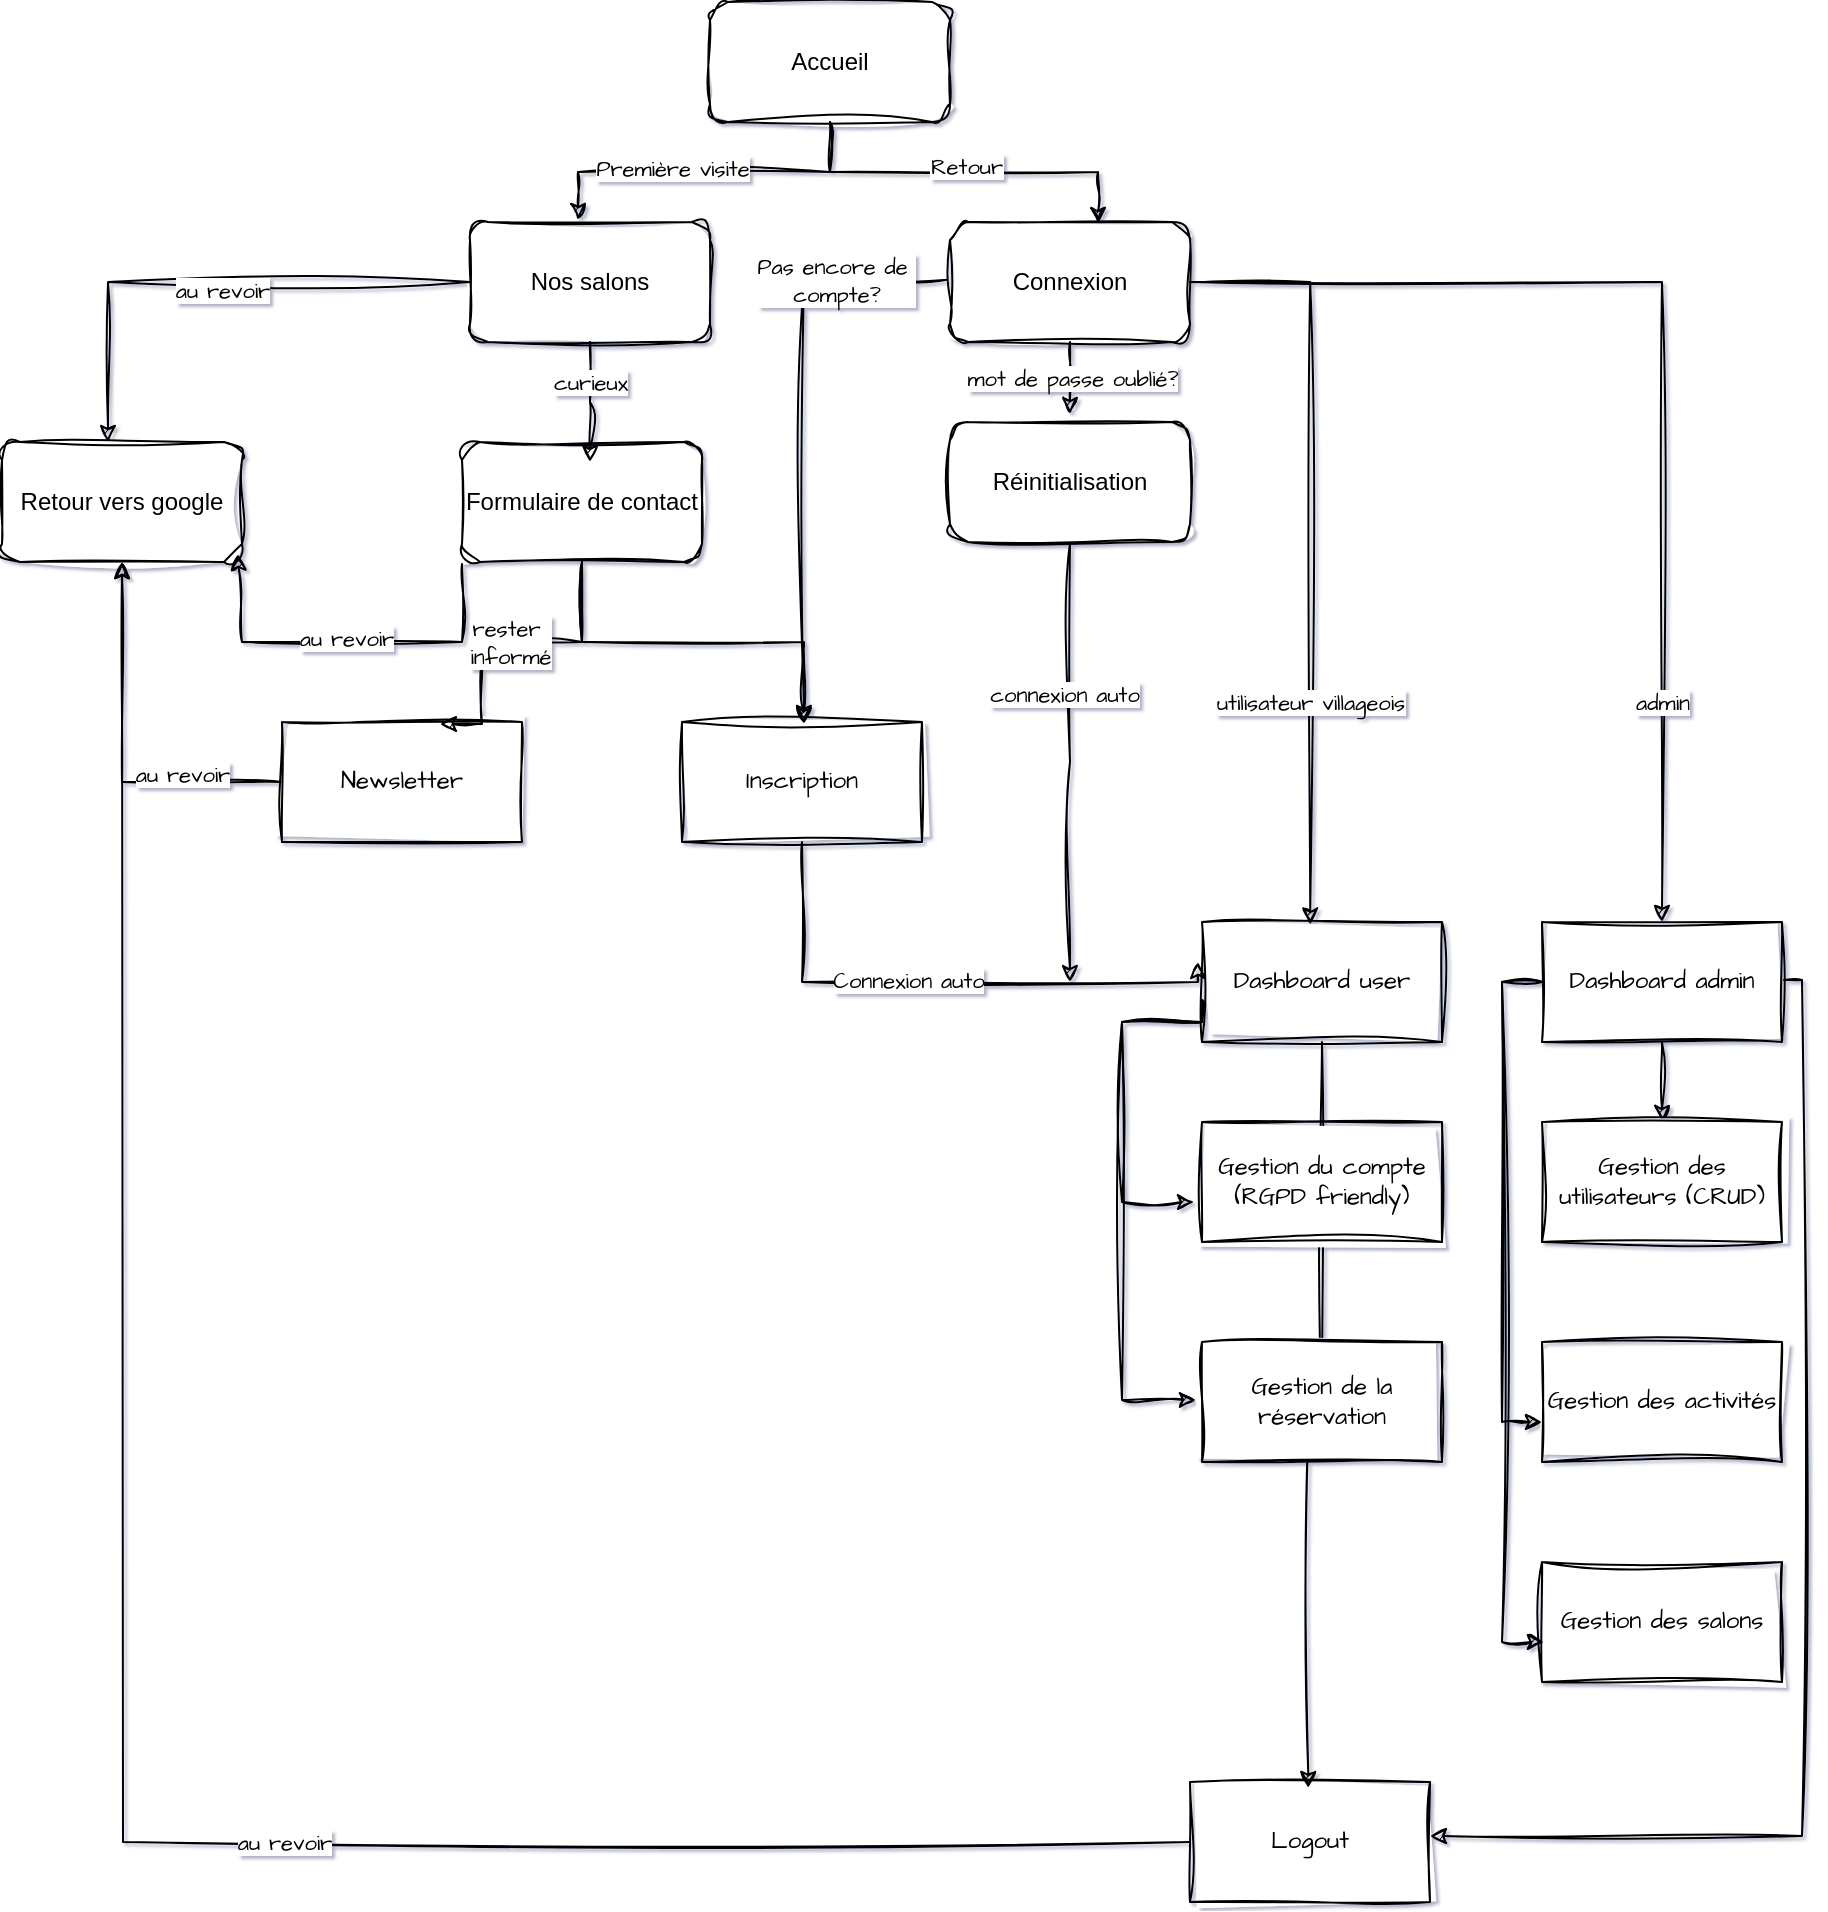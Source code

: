<mxfile version="24.7.16">
  <diagram name="Page-1" id="25-WULsB1XZn0KNz56Bq">
    <mxGraphModel dx="1687" dy="878" grid="1" gridSize="10" guides="1" tooltips="1" connect="0" arrows="1" fold="1" page="1" pageScale="1" pageWidth="827" pageHeight="1169" background="none" math="0" shadow="1">
      <root>
        <mxCell id="0" />
        <mxCell id="1" parent="0" />
        <mxCell id="tsAvfz1E_8aqhcJ4AHxw-1" value="Accueil" style="rounded=1;whiteSpace=wrap;html=1;sketch=1;curveFitting=1;jiggle=2;" vertex="1" parent="1">
          <mxGeometry x="354" y="40" width="120" height="60" as="geometry" />
        </mxCell>
        <mxCell id="tsAvfz1E_8aqhcJ4AHxw-3" value="Nos salons" style="rounded=1;whiteSpace=wrap;html=1;sketch=1;curveFitting=1;jiggle=2;" vertex="1" parent="1">
          <mxGeometry x="234" y="150" width="120" height="60" as="geometry" />
        </mxCell>
        <mxCell id="tsAvfz1E_8aqhcJ4AHxw-4" value="Connexion" style="rounded=1;whiteSpace=wrap;html=1;sketch=1;curveFitting=1;jiggle=2;" vertex="1" parent="1">
          <mxGeometry x="474" y="150" width="120" height="60" as="geometry" />
        </mxCell>
        <mxCell id="tsAvfz1E_8aqhcJ4AHxw-9" value="Retour vers google" style="rounded=1;whiteSpace=wrap;html=1;sketch=1;curveFitting=1;jiggle=2;" vertex="1" parent="1">
          <mxGeometry y="260" width="120" height="60" as="geometry" />
        </mxCell>
        <mxCell id="tsAvfz1E_8aqhcJ4AHxw-10" value="Formulaire de contact" style="rounded=1;whiteSpace=wrap;html=1;sketch=1;curveFitting=1;jiggle=2;" vertex="1" parent="1">
          <mxGeometry x="230" y="260" width="120" height="60" as="geometry" />
        </mxCell>
        <mxCell id="tsAvfz1E_8aqhcJ4AHxw-44" style="edgeStyle=orthogonalEdgeStyle;rounded=0;sketch=1;hachureGap=4;jiggle=2;curveFitting=1;orthogonalLoop=1;jettySize=auto;html=1;fontFamily=Architects Daughter;fontSource=https%3A%2F%2Ffonts.googleapis.com%2Fcss%3Ffamily%3DArchitects%2BDaughter;" edge="1" parent="1" source="tsAvfz1E_8aqhcJ4AHxw-18">
          <mxGeometry relative="1" as="geometry">
            <mxPoint x="534.0" y="530" as="targetPoint" />
          </mxGeometry>
        </mxCell>
        <mxCell id="tsAvfz1E_8aqhcJ4AHxw-85" value="connexion auto" style="edgeLabel;html=1;align=center;verticalAlign=middle;resizable=0;points=[];sketch=1;hachureGap=4;jiggle=2;curveFitting=1;fontFamily=Architects Daughter;fontSource=https%3A%2F%2Ffonts.googleapis.com%2Fcss%3Ffamily%3DArchitects%2BDaughter;" vertex="1" connectable="0" parent="tsAvfz1E_8aqhcJ4AHxw-44">
          <mxGeometry x="-0.311" y="-3" relative="1" as="geometry">
            <mxPoint as="offset" />
          </mxGeometry>
        </mxCell>
        <mxCell id="tsAvfz1E_8aqhcJ4AHxw-18" value="Réinitialisation" style="rounded=1;whiteSpace=wrap;html=1;sketch=1;curveFitting=1;jiggle=2;" vertex="1" parent="1">
          <mxGeometry x="474" y="250" width="120" height="60" as="geometry" />
        </mxCell>
        <mxCell id="tsAvfz1E_8aqhcJ4AHxw-23" value="" style="endArrow=classic;html=1;rounded=0;sketch=1;hachureGap=4;jiggle=2;curveFitting=1;fontFamily=Architects Daughter;fontSource=https%3A%2F%2Ffonts.googleapis.com%2Fcss%3Ffamily%3DArchitects%2BDaughter;entryX=0.983;entryY=0.933;entryDx=0;entryDy=0;entryPerimeter=0;" edge="1" parent="1" target="tsAvfz1E_8aqhcJ4AHxw-9">
          <mxGeometry width="50" height="50" relative="1" as="geometry">
            <mxPoint x="230" y="321" as="sourcePoint" />
            <mxPoint x="440" y="260" as="targetPoint" />
            <Array as="points">
              <mxPoint x="230" y="360" />
              <mxPoint x="120" y="360" />
            </Array>
          </mxGeometry>
        </mxCell>
        <mxCell id="tsAvfz1E_8aqhcJ4AHxw-66" value="au revoir" style="edgeLabel;html=1;align=center;verticalAlign=middle;resizable=0;points=[];sketch=1;hachureGap=4;jiggle=2;curveFitting=1;fontFamily=Architects Daughter;fontSource=https%3A%2F%2Ffonts.googleapis.com%2Fcss%3Ffamily%3DArchitects%2BDaughter;" vertex="1" connectable="0" parent="tsAvfz1E_8aqhcJ4AHxw-23">
          <mxGeometry x="0.005" y="-2" relative="1" as="geometry">
            <mxPoint as="offset" />
          </mxGeometry>
        </mxCell>
        <mxCell id="tsAvfz1E_8aqhcJ4AHxw-29" style="edgeStyle=orthogonalEdgeStyle;rounded=0;sketch=1;hachureGap=4;jiggle=2;curveFitting=1;orthogonalLoop=1;jettySize=auto;html=1;fontFamily=Architects Daughter;fontSource=https%3A%2F%2Ffonts.googleapis.com%2Fcss%3Ffamily%3DArchitects%2BDaughter;" edge="1" parent="1" source="tsAvfz1E_8aqhcJ4AHxw-27" target="tsAvfz1E_8aqhcJ4AHxw-9">
          <mxGeometry relative="1" as="geometry" />
        </mxCell>
        <mxCell id="tsAvfz1E_8aqhcJ4AHxw-72" value="au revoir" style="edgeLabel;html=1;align=center;verticalAlign=middle;resizable=0;points=[];sketch=1;hachureGap=4;jiggle=2;curveFitting=1;fontFamily=Architects Daughter;fontSource=https%3A%2F%2Ffonts.googleapis.com%2Fcss%3Ffamily%3DArchitects%2BDaughter;" vertex="1" connectable="0" parent="tsAvfz1E_8aqhcJ4AHxw-29">
          <mxGeometry x="-0.474" y="-4" relative="1" as="geometry">
            <mxPoint as="offset" />
          </mxGeometry>
        </mxCell>
        <mxCell id="tsAvfz1E_8aqhcJ4AHxw-27" value="Newsletter" style="rounded=0;whiteSpace=wrap;html=1;sketch=1;hachureGap=4;jiggle=2;curveFitting=1;fontFamily=Architects Daughter;fontSource=https%3A%2F%2Ffonts.googleapis.com%2Fcss%3Ffamily%3DArchitects%2BDaughter;" vertex="1" parent="1">
          <mxGeometry x="140" y="400" width="120" height="60" as="geometry" />
        </mxCell>
        <mxCell id="tsAvfz1E_8aqhcJ4AHxw-28" value="Inscription" style="rounded=0;whiteSpace=wrap;html=1;sketch=1;hachureGap=4;jiggle=2;curveFitting=1;fontFamily=Architects Daughter;fontSource=https%3A%2F%2Ffonts.googleapis.com%2Fcss%3Ffamily%3DArchitects%2BDaughter;" vertex="1" parent="1">
          <mxGeometry x="340" y="400" width="120" height="60" as="geometry" />
        </mxCell>
        <mxCell id="tsAvfz1E_8aqhcJ4AHxw-33" style="edgeStyle=orthogonalEdgeStyle;rounded=0;sketch=1;hachureGap=4;jiggle=2;curveFitting=1;orthogonalLoop=1;jettySize=auto;html=1;entryX=0.508;entryY=0;entryDx=0;entryDy=0;entryPerimeter=0;fontFamily=Architects Daughter;fontSource=https%3A%2F%2Ffonts.googleapis.com%2Fcss%3Ffamily%3DArchitects%2BDaughter;exitX=-0.012;exitY=0.481;exitDx=0;exitDy=0;exitPerimeter=0;" edge="1" parent="1" source="tsAvfz1E_8aqhcJ4AHxw-4" target="tsAvfz1E_8aqhcJ4AHxw-28">
          <mxGeometry relative="1" as="geometry">
            <mxPoint x="470" y="290.0" as="sourcePoint" />
          </mxGeometry>
        </mxCell>
        <mxCell id="tsAvfz1E_8aqhcJ4AHxw-61" value="Pas encore de&amp;nbsp;&lt;div&gt;compte?&lt;/div&gt;" style="edgeLabel;html=1;align=center;verticalAlign=middle;resizable=0;points=[];sketch=1;hachureGap=4;jiggle=2;curveFitting=1;fontFamily=Architects Daughter;fontSource=https%3A%2F%2Ffonts.googleapis.com%2Fcss%3Ffamily%3DArchitects%2BDaughter;" vertex="1" connectable="0" parent="tsAvfz1E_8aqhcJ4AHxw-33">
          <mxGeometry x="-0.62" relative="1" as="geometry">
            <mxPoint as="offset" />
          </mxGeometry>
        </mxCell>
        <mxCell id="tsAvfz1E_8aqhcJ4AHxw-36" value="Dashboard user" style="rounded=0;whiteSpace=wrap;html=1;sketch=1;hachureGap=4;jiggle=2;curveFitting=1;fontFamily=Architects Daughter;fontSource=https%3A%2F%2Ffonts.googleapis.com%2Fcss%3Ffamily%3DArchitects%2BDaughter;" vertex="1" parent="1">
          <mxGeometry x="600" y="500" width="120" height="60" as="geometry" />
        </mxCell>
        <mxCell id="tsAvfz1E_8aqhcJ4AHxw-37" style="edgeStyle=orthogonalEdgeStyle;rounded=0;sketch=1;hachureGap=4;jiggle=2;curveFitting=1;orthogonalLoop=1;jettySize=auto;html=1;fontFamily=Architects Daughter;fontSource=https%3A%2F%2Ffonts.googleapis.com%2Fcss%3Ffamily%3DArchitects%2BDaughter;" edge="1" parent="1" source="tsAvfz1E_8aqhcJ4AHxw-4">
          <mxGeometry relative="1" as="geometry">
            <mxPoint x="534" y="246" as="targetPoint" />
          </mxGeometry>
        </mxCell>
        <mxCell id="tsAvfz1E_8aqhcJ4AHxw-84" value="mot de passe oublié?" style="edgeLabel;html=1;align=center;verticalAlign=middle;resizable=0;points=[];sketch=1;hachureGap=4;jiggle=2;curveFitting=1;fontFamily=Architects Daughter;fontSource=https%3A%2F%2Ffonts.googleapis.com%2Fcss%3Ffamily%3DArchitects%2BDaughter;" vertex="1" connectable="0" parent="tsAvfz1E_8aqhcJ4AHxw-37">
          <mxGeometry x="-0.123" y="1" relative="1" as="geometry">
            <mxPoint y="2" as="offset" />
          </mxGeometry>
        </mxCell>
        <mxCell id="tsAvfz1E_8aqhcJ4AHxw-38" style="edgeStyle=orthogonalEdgeStyle;rounded=0;sketch=1;hachureGap=4;jiggle=2;curveFitting=1;orthogonalLoop=1;jettySize=auto;html=1;entryX=0.451;entryY=0.022;entryDx=0;entryDy=0;entryPerimeter=0;fontFamily=Architects Daughter;fontSource=https%3A%2F%2Ffonts.googleapis.com%2Fcss%3Ffamily%3DArchitects%2BDaughter;" edge="1" parent="1" source="tsAvfz1E_8aqhcJ4AHxw-4" target="tsAvfz1E_8aqhcJ4AHxw-36">
          <mxGeometry relative="1" as="geometry" />
        </mxCell>
        <mxCell id="tsAvfz1E_8aqhcJ4AHxw-82" value="utilisateur villageois" style="edgeLabel;html=1;align=center;verticalAlign=middle;resizable=0;points=[];sketch=1;hachureGap=4;jiggle=2;curveFitting=1;fontFamily=Architects Daughter;fontSource=https%3A%2F%2Ffonts.googleapis.com%2Fcss%3Ffamily%3DArchitects%2BDaughter;" vertex="1" connectable="0" parent="tsAvfz1E_8aqhcJ4AHxw-38">
          <mxGeometry x="-0.019" y="-4" relative="1" as="geometry">
            <mxPoint x="4" y="83" as="offset" />
          </mxGeometry>
        </mxCell>
        <mxCell id="tsAvfz1E_8aqhcJ4AHxw-77" style="edgeStyle=orthogonalEdgeStyle;rounded=0;sketch=1;hachureGap=4;jiggle=2;curveFitting=1;orthogonalLoop=1;jettySize=auto;html=1;fontFamily=Architects Daughter;fontSource=https%3A%2F%2Ffonts.googleapis.com%2Fcss%3Ffamily%3DArchitects%2BDaughter;" edge="1" parent="1" source="tsAvfz1E_8aqhcJ4AHxw-40" target="tsAvfz1E_8aqhcJ4AHxw-74">
          <mxGeometry relative="1" as="geometry" />
        </mxCell>
        <mxCell id="tsAvfz1E_8aqhcJ4AHxw-40" value="Dashboard admin" style="rounded=0;whiteSpace=wrap;html=1;sketch=1;hachureGap=4;jiggle=2;curveFitting=1;fontFamily=Architects Daughter;fontSource=https%3A%2F%2Ffonts.googleapis.com%2Fcss%3Ffamily%3DArchitects%2BDaughter;" vertex="1" parent="1">
          <mxGeometry x="770" y="500" width="120" height="60" as="geometry" />
        </mxCell>
        <mxCell id="tsAvfz1E_8aqhcJ4AHxw-41" style="edgeStyle=orthogonalEdgeStyle;rounded=0;sketch=1;hachureGap=4;jiggle=2;curveFitting=1;orthogonalLoop=1;jettySize=auto;html=1;entryX=0.5;entryY=0;entryDx=0;entryDy=0;entryPerimeter=0;fontFamily=Architects Daughter;fontSource=https%3A%2F%2Ffonts.googleapis.com%2Fcss%3Ffamily%3DArchitects%2BDaughter;" edge="1" parent="1" source="tsAvfz1E_8aqhcJ4AHxw-4" target="tsAvfz1E_8aqhcJ4AHxw-40">
          <mxGeometry relative="1" as="geometry" />
        </mxCell>
        <mxCell id="tsAvfz1E_8aqhcJ4AHxw-83" value="admin" style="edgeLabel;html=1;align=center;verticalAlign=middle;resizable=0;points=[];sketch=1;hachureGap=4;jiggle=2;curveFitting=1;fontFamily=Architects Daughter;fontSource=https%3A%2F%2Ffonts.googleapis.com%2Fcss%3Ffamily%3DArchitects%2BDaughter;" vertex="1" connectable="0" parent="tsAvfz1E_8aqhcJ4AHxw-41">
          <mxGeometry x="0.385" y="2" relative="1" as="geometry">
            <mxPoint x="-2" y="61" as="offset" />
          </mxGeometry>
        </mxCell>
        <mxCell id="tsAvfz1E_8aqhcJ4AHxw-49" style="edgeStyle=orthogonalEdgeStyle;rounded=0;sketch=1;hachureGap=4;jiggle=2;curveFitting=1;orthogonalLoop=1;jettySize=auto;html=1;fontFamily=Architects Daughter;fontSource=https%3A%2F%2Ffonts.googleapis.com%2Fcss%3Ffamily%3DArchitects%2BDaughter;" edge="1" parent="1" source="tsAvfz1E_8aqhcJ4AHxw-45">
          <mxGeometry relative="1" as="geometry">
            <mxPoint x="60" y="320.0" as="targetPoint" />
          </mxGeometry>
        </mxCell>
        <mxCell id="tsAvfz1E_8aqhcJ4AHxw-73" value="au revoir" style="edgeLabel;html=1;align=center;verticalAlign=middle;resizable=0;points=[];sketch=1;hachureGap=4;jiggle=2;curveFitting=1;fontFamily=Architects Daughter;fontSource=https%3A%2F%2Ffonts.googleapis.com%2Fcss%3Ffamily%3DArchitects%2BDaughter;" vertex="1" connectable="0" parent="tsAvfz1E_8aqhcJ4AHxw-49">
          <mxGeometry x="-0.227" relative="1" as="geometry">
            <mxPoint as="offset" />
          </mxGeometry>
        </mxCell>
        <mxCell id="tsAvfz1E_8aqhcJ4AHxw-45" value="Logout" style="rounded=0;whiteSpace=wrap;html=1;sketch=1;hachureGap=4;jiggle=2;curveFitting=1;fontFamily=Architects Daughter;fontSource=https%3A%2F%2Ffonts.googleapis.com%2Fcss%3Ffamily%3DArchitects%2BDaughter;" vertex="1" parent="1">
          <mxGeometry x="594" y="930" width="120" height="60" as="geometry" />
        </mxCell>
        <mxCell id="tsAvfz1E_8aqhcJ4AHxw-46" style="edgeStyle=orthogonalEdgeStyle;rounded=0;sketch=1;hachureGap=4;jiggle=2;curveFitting=1;orthogonalLoop=1;jettySize=auto;html=1;entryX=0.493;entryY=0.05;entryDx=0;entryDy=0;entryPerimeter=0;fontFamily=Architects Daughter;fontSource=https%3A%2F%2Ffonts.googleapis.com%2Fcss%3Ffamily%3DArchitects%2BDaughter;" edge="1" parent="1" source="tsAvfz1E_8aqhcJ4AHxw-36" target="tsAvfz1E_8aqhcJ4AHxw-45">
          <mxGeometry relative="1" as="geometry">
            <Array as="points">
              <mxPoint x="660" y="750" />
              <mxPoint x="653" y="750" />
            </Array>
          </mxGeometry>
        </mxCell>
        <mxCell id="tsAvfz1E_8aqhcJ4AHxw-50" value="Gestion du compte (RGPD friendly)" style="rounded=0;whiteSpace=wrap;html=1;sketch=1;hachureGap=4;jiggle=2;curveFitting=1;fontFamily=Architects Daughter;fontSource=https%3A%2F%2Ffonts.googleapis.com%2Fcss%3Ffamily%3DArchitects%2BDaughter;" vertex="1" parent="1">
          <mxGeometry x="600" y="600" width="120" height="60" as="geometry" />
        </mxCell>
        <mxCell id="tsAvfz1E_8aqhcJ4AHxw-51" value="Gestion de la réservation" style="rounded=0;whiteSpace=wrap;html=1;sketch=1;hachureGap=4;jiggle=2;curveFitting=1;fontFamily=Architects Daughter;fontSource=https%3A%2F%2Ffonts.googleapis.com%2Fcss%3Ffamily%3DArchitects%2BDaughter;" vertex="1" parent="1">
          <mxGeometry x="600" y="710" width="120" height="60" as="geometry" />
        </mxCell>
        <mxCell id="tsAvfz1E_8aqhcJ4AHxw-52" style="edgeStyle=orthogonalEdgeStyle;rounded=0;sketch=1;hachureGap=4;jiggle=2;curveFitting=1;orthogonalLoop=1;jettySize=auto;html=1;fontFamily=Architects Daughter;fontSource=https%3A%2F%2Ffonts.googleapis.com%2Fcss%3Ffamily%3DArchitects%2BDaughter;entryX=-0.033;entryY=0.667;entryDx=0;entryDy=0;entryPerimeter=0;" edge="1" parent="1" target="tsAvfz1E_8aqhcJ4AHxw-50">
          <mxGeometry relative="1" as="geometry">
            <mxPoint x="600" y="539" as="sourcePoint" />
            <mxPoint x="596" y="770" as="targetPoint" />
            <Array as="points">
              <mxPoint x="600" y="550" />
              <mxPoint x="560" y="550" />
              <mxPoint x="560" y="640" />
            </Array>
          </mxGeometry>
        </mxCell>
        <mxCell id="tsAvfz1E_8aqhcJ4AHxw-53" style="edgeStyle=orthogonalEdgeStyle;rounded=0;sketch=1;hachureGap=4;jiggle=2;curveFitting=1;orthogonalLoop=1;jettySize=auto;html=1;fontFamily=Architects Daughter;fontSource=https%3A%2F%2Ffonts.googleapis.com%2Fcss%3Ffamily%3DArchitects%2BDaughter;entryX=-0.025;entryY=0.483;entryDx=0;entryDy=0;entryPerimeter=0;" edge="1" parent="1" target="tsAvfz1E_8aqhcJ4AHxw-51">
          <mxGeometry relative="1" as="geometry">
            <mxPoint x="600" y="550" as="sourcePoint" />
            <mxPoint x="606" y="861" as="targetPoint" />
            <Array as="points">
              <mxPoint x="560" y="550" />
              <mxPoint x="560" y="739" />
            </Array>
          </mxGeometry>
        </mxCell>
        <mxCell id="tsAvfz1E_8aqhcJ4AHxw-54" style="edgeStyle=orthogonalEdgeStyle;rounded=0;sketch=1;hachureGap=4;jiggle=2;curveFitting=1;orthogonalLoop=1;jettySize=auto;html=1;entryX=1;entryY=0.45;entryDx=0;entryDy=0;entryPerimeter=0;fontFamily=Architects Daughter;fontSource=https%3A%2F%2Ffonts.googleapis.com%2Fcss%3Ffamily%3DArchitects%2BDaughter;exitX=1.008;exitY=0.483;exitDx=0;exitDy=0;exitPerimeter=0;" edge="1" parent="1" source="tsAvfz1E_8aqhcJ4AHxw-40" target="tsAvfz1E_8aqhcJ4AHxw-45">
          <mxGeometry relative="1" as="geometry">
            <mxPoint x="884" y="510" as="sourcePoint" />
            <mxPoint x="770.04" y="815" as="targetPoint" />
            <Array as="points">
              <mxPoint x="900" y="529" />
              <mxPoint x="900" y="957" />
            </Array>
          </mxGeometry>
        </mxCell>
        <mxCell id="tsAvfz1E_8aqhcJ4AHxw-55" style="edgeStyle=orthogonalEdgeStyle;rounded=0;sketch=1;hachureGap=4;jiggle=2;curveFitting=1;orthogonalLoop=1;jettySize=auto;html=1;fontFamily=Architects Daughter;fontSource=https%3A%2F%2Ffonts.googleapis.com%2Fcss%3Ffamily%3DArchitects%2BDaughter;" edge="1" parent="1" source="tsAvfz1E_8aqhcJ4AHxw-28">
          <mxGeometry relative="1" as="geometry">
            <mxPoint x="598" y="520" as="targetPoint" />
            <Array as="points">
              <mxPoint x="400" y="530" />
              <mxPoint x="598" y="530" />
            </Array>
          </mxGeometry>
        </mxCell>
        <mxCell id="tsAvfz1E_8aqhcJ4AHxw-56" value="Connexion auto" style="edgeLabel;html=1;align=center;verticalAlign=middle;resizable=0;points=[];sketch=1;hachureGap=4;jiggle=2;curveFitting=1;fontFamily=Architects Daughter;fontSource=https%3A%2F%2Ffonts.googleapis.com%2Fcss%3Ffamily%3DArchitects%2BDaughter;" vertex="1" connectable="0" parent="tsAvfz1E_8aqhcJ4AHxw-55">
          <mxGeometry x="-0.115" y="1" relative="1" as="geometry">
            <mxPoint as="offset" />
          </mxGeometry>
        </mxCell>
        <mxCell id="tsAvfz1E_8aqhcJ4AHxw-57" style="edgeStyle=orthogonalEdgeStyle;rounded=0;sketch=1;hachureGap=4;jiggle=2;curveFitting=1;orthogonalLoop=1;jettySize=auto;html=1;fontFamily=Architects Daughter;fontSource=https%3A%2F%2Ffonts.googleapis.com%2Fcss%3Ffamily%3DArchitects%2BDaughter;" edge="1" parent="1" source="tsAvfz1E_8aqhcJ4AHxw-3">
          <mxGeometry relative="1" as="geometry">
            <mxPoint x="294" y="270" as="targetPoint" />
          </mxGeometry>
        </mxCell>
        <mxCell id="tsAvfz1E_8aqhcJ4AHxw-65" value="curieux" style="edgeLabel;html=1;align=center;verticalAlign=middle;resizable=0;points=[];sketch=1;hachureGap=4;jiggle=2;curveFitting=1;fontFamily=Architects Daughter;fontSource=https%3A%2F%2Ffonts.googleapis.com%2Fcss%3Ffamily%3DArchitects%2BDaughter;" vertex="1" connectable="0" parent="tsAvfz1E_8aqhcJ4AHxw-57">
          <mxGeometry x="-0.339" relative="1" as="geometry">
            <mxPoint as="offset" />
          </mxGeometry>
        </mxCell>
        <mxCell id="tsAvfz1E_8aqhcJ4AHxw-58" style="edgeStyle=orthogonalEdgeStyle;rounded=0;sketch=1;hachureGap=4;jiggle=2;curveFitting=1;orthogonalLoop=1;jettySize=auto;html=1;entryX=0.442;entryY=0;entryDx=0;entryDy=0;entryPerimeter=0;fontFamily=Architects Daughter;fontSource=https%3A%2F%2Ffonts.googleapis.com%2Fcss%3Ffamily%3DArchitects%2BDaughter;" edge="1" parent="1" source="tsAvfz1E_8aqhcJ4AHxw-3" target="tsAvfz1E_8aqhcJ4AHxw-9">
          <mxGeometry relative="1" as="geometry" />
        </mxCell>
        <mxCell id="tsAvfz1E_8aqhcJ4AHxw-64" value="au revoir" style="edgeLabel;html=1;align=center;verticalAlign=middle;resizable=0;points=[];sketch=1;hachureGap=4;jiggle=2;curveFitting=1;fontFamily=Architects Daughter;fontSource=https%3A%2F%2Ffonts.googleapis.com%2Fcss%3Ffamily%3DArchitects%2BDaughter;" vertex="1" connectable="0" parent="tsAvfz1E_8aqhcJ4AHxw-58">
          <mxGeometry x="-0.05" y="4" relative="1" as="geometry">
            <mxPoint as="offset" />
          </mxGeometry>
        </mxCell>
        <mxCell id="tsAvfz1E_8aqhcJ4AHxw-59" style="edgeStyle=orthogonalEdgeStyle;rounded=0;sketch=1;hachureGap=4;jiggle=2;curveFitting=1;orthogonalLoop=1;jettySize=auto;html=1;entryX=0.617;entryY=0.017;entryDx=0;entryDy=0;entryPerimeter=0;fontFamily=Architects Daughter;fontSource=https%3A%2F%2Ffonts.googleapis.com%2Fcss%3Ffamily%3DArchitects%2BDaughter;" edge="1" parent="1" source="tsAvfz1E_8aqhcJ4AHxw-1" target="tsAvfz1E_8aqhcJ4AHxw-4">
          <mxGeometry relative="1" as="geometry" />
        </mxCell>
        <mxCell id="tsAvfz1E_8aqhcJ4AHxw-63" value="Retour" style="edgeLabel;html=1;align=center;verticalAlign=middle;resizable=0;points=[];sketch=1;hachureGap=4;jiggle=2;curveFitting=1;fontFamily=Architects Daughter;fontSource=https%3A%2F%2Ffonts.googleapis.com%2Fcss%3Ffamily%3DArchitects%2BDaughter;" vertex="1" connectable="0" parent="tsAvfz1E_8aqhcJ4AHxw-59">
          <mxGeometry x="0.005" y="3" relative="1" as="geometry">
            <mxPoint as="offset" />
          </mxGeometry>
        </mxCell>
        <mxCell id="tsAvfz1E_8aqhcJ4AHxw-60" style="edgeStyle=orthogonalEdgeStyle;rounded=0;sketch=1;hachureGap=4;jiggle=2;curveFitting=1;orthogonalLoop=1;jettySize=auto;html=1;entryX=0.45;entryY=-0.017;entryDx=0;entryDy=0;entryPerimeter=0;fontFamily=Architects Daughter;fontSource=https%3A%2F%2Ffonts.googleapis.com%2Fcss%3Ffamily%3DArchitects%2BDaughter;" edge="1" parent="1" source="tsAvfz1E_8aqhcJ4AHxw-1" target="tsAvfz1E_8aqhcJ4AHxw-3">
          <mxGeometry relative="1" as="geometry" />
        </mxCell>
        <mxCell id="tsAvfz1E_8aqhcJ4AHxw-62" value="Première visite" style="edgeLabel;html=1;align=center;verticalAlign=middle;resizable=0;points=[];sketch=1;hachureGap=4;jiggle=2;curveFitting=1;fontFamily=Architects Daughter;fontSource=https%3A%2F%2Ffonts.googleapis.com%2Fcss%3Ffamily%3DArchitects%2BDaughter;" vertex="1" connectable="0" parent="tsAvfz1E_8aqhcJ4AHxw-60">
          <mxGeometry x="0.189" y="-2" relative="1" as="geometry">
            <mxPoint as="offset" />
          </mxGeometry>
        </mxCell>
        <mxCell id="tsAvfz1E_8aqhcJ4AHxw-68" style="edgeStyle=orthogonalEdgeStyle;rounded=0;sketch=1;hachureGap=4;jiggle=2;curveFitting=1;orthogonalLoop=1;jettySize=auto;html=1;entryX=0.508;entryY=0.017;entryDx=0;entryDy=0;entryPerimeter=0;fontFamily=Architects Daughter;fontSource=https%3A%2F%2Ffonts.googleapis.com%2Fcss%3Ffamily%3DArchitects%2BDaughter;" edge="1" parent="1" source="tsAvfz1E_8aqhcJ4AHxw-10" target="tsAvfz1E_8aqhcJ4AHxw-28">
          <mxGeometry relative="1" as="geometry" />
        </mxCell>
        <mxCell id="tsAvfz1E_8aqhcJ4AHxw-69" style="edgeStyle=orthogonalEdgeStyle;rounded=0;sketch=1;hachureGap=4;jiggle=2;curveFitting=1;orthogonalLoop=1;jettySize=auto;html=1;entryX=0.658;entryY=0.017;entryDx=0;entryDy=0;entryPerimeter=0;fontFamily=Architects Daughter;fontSource=https%3A%2F%2Ffonts.googleapis.com%2Fcss%3Ffamily%3DArchitects%2BDaughter;" edge="1" parent="1" source="tsAvfz1E_8aqhcJ4AHxw-10" target="tsAvfz1E_8aqhcJ4AHxw-27">
          <mxGeometry relative="1" as="geometry">
            <Array as="points">
              <mxPoint x="290" y="360" />
              <mxPoint x="240" y="360" />
              <mxPoint x="240" y="401" />
            </Array>
          </mxGeometry>
        </mxCell>
        <mxCell id="tsAvfz1E_8aqhcJ4AHxw-70" value="rester&amp;nbsp;&lt;div&gt;informé&lt;/div&gt;" style="edgeLabel;html=1;align=center;verticalAlign=middle;resizable=0;points=[];sketch=1;hachureGap=4;jiggle=2;curveFitting=1;fontFamily=Architects Daughter;fontSource=https%3A%2F%2Ffonts.googleapis.com%2Fcss%3Ffamily%3DArchitects%2BDaughter;" vertex="1" connectable="0" parent="tsAvfz1E_8aqhcJ4AHxw-69">
          <mxGeometry x="-0.0" relative="1" as="geometry">
            <mxPoint as="offset" />
          </mxGeometry>
        </mxCell>
        <mxCell id="tsAvfz1E_8aqhcJ4AHxw-74" value="Gestion des utilisateurs (CRUD)" style="rounded=0;whiteSpace=wrap;html=1;sketch=1;hachureGap=4;jiggle=2;curveFitting=1;fontFamily=Architects Daughter;fontSource=https%3A%2F%2Ffonts.googleapis.com%2Fcss%3Ffamily%3DArchitects%2BDaughter;" vertex="1" parent="1">
          <mxGeometry x="770" y="600" width="120" height="60" as="geometry" />
        </mxCell>
        <mxCell id="tsAvfz1E_8aqhcJ4AHxw-75" value="Gestion des activités" style="rounded=0;whiteSpace=wrap;html=1;sketch=1;hachureGap=4;jiggle=2;curveFitting=1;fontFamily=Architects Daughter;fontSource=https%3A%2F%2Ffonts.googleapis.com%2Fcss%3Ffamily%3DArchitects%2BDaughter;" vertex="1" parent="1">
          <mxGeometry x="770" y="710" width="120" height="60" as="geometry" />
        </mxCell>
        <mxCell id="tsAvfz1E_8aqhcJ4AHxw-76" value="Gestion des salons" style="rounded=0;whiteSpace=wrap;html=1;sketch=1;hachureGap=4;jiggle=2;curveFitting=1;fontFamily=Architects Daughter;fontSource=https%3A%2F%2Ffonts.googleapis.com%2Fcss%3Ffamily%3DArchitects%2BDaughter;" vertex="1" parent="1">
          <mxGeometry x="770" y="820" width="120" height="60" as="geometry" />
        </mxCell>
        <mxCell id="tsAvfz1E_8aqhcJ4AHxw-79" style="edgeStyle=orthogonalEdgeStyle;rounded=0;sketch=1;hachureGap=4;jiggle=2;curveFitting=1;orthogonalLoop=1;jettySize=auto;html=1;entryX=0;entryY=0.667;entryDx=0;entryDy=0;entryPerimeter=0;fontFamily=Architects Daughter;fontSource=https%3A%2F%2Ffonts.googleapis.com%2Fcss%3Ffamily%3DArchitects%2BDaughter;" edge="1" parent="1" source="tsAvfz1E_8aqhcJ4AHxw-40" target="tsAvfz1E_8aqhcJ4AHxw-75">
          <mxGeometry relative="1" as="geometry">
            <Array as="points">
              <mxPoint x="750" y="530" />
              <mxPoint x="750" y="750" />
            </Array>
          </mxGeometry>
        </mxCell>
        <mxCell id="tsAvfz1E_8aqhcJ4AHxw-81" style="edgeStyle=orthogonalEdgeStyle;rounded=0;sketch=1;hachureGap=4;jiggle=2;curveFitting=1;orthogonalLoop=1;jettySize=auto;html=1;entryX=0.008;entryY=0.667;entryDx=0;entryDy=0;entryPerimeter=0;fontFamily=Architects Daughter;fontSource=https%3A%2F%2Ffonts.googleapis.com%2Fcss%3Ffamily%3DArchitects%2BDaughter;" edge="1" parent="1" source="tsAvfz1E_8aqhcJ4AHxw-40" target="tsAvfz1E_8aqhcJ4AHxw-76">
          <mxGeometry relative="1" as="geometry">
            <Array as="points">
              <mxPoint x="750" y="530" />
              <mxPoint x="750" y="860" />
            </Array>
          </mxGeometry>
        </mxCell>
      </root>
    </mxGraphModel>
  </diagram>
</mxfile>
